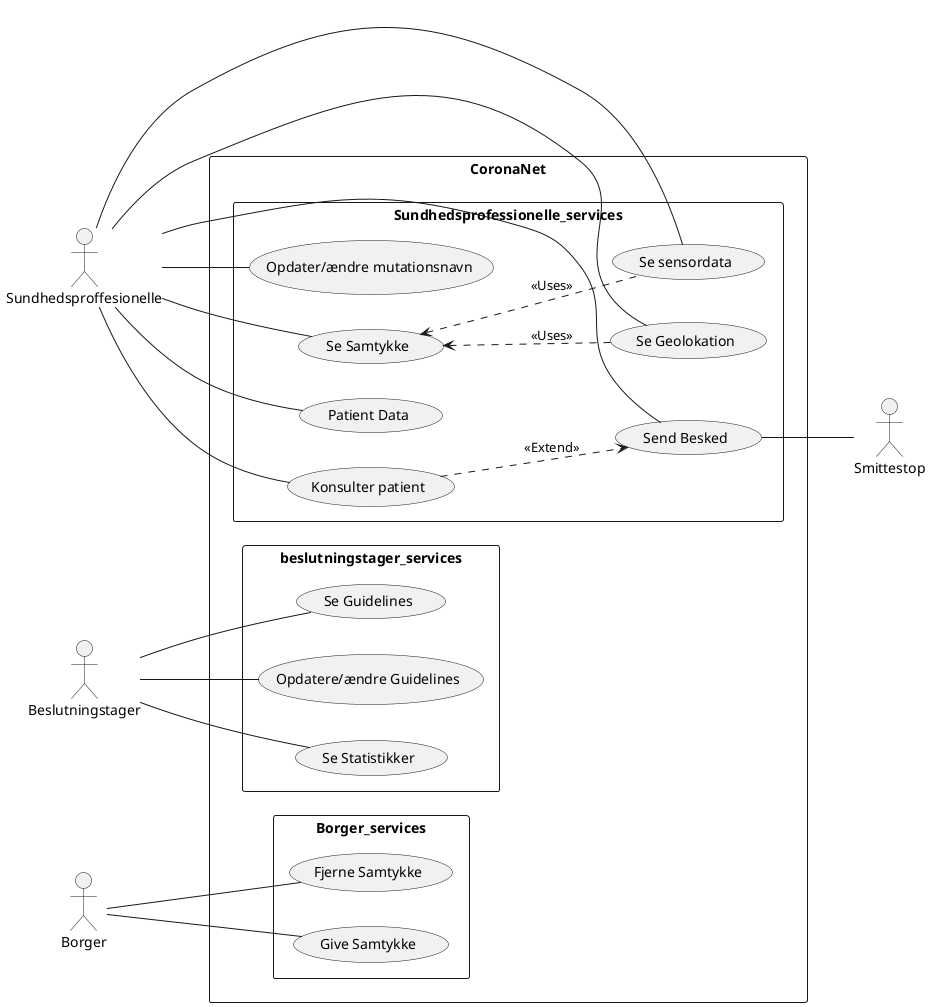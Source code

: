 @startuml
left to right direction
skinparam packageStyle rect
actor Sundhedsproffesionelle
actor Smittestop
actor Beslutningstager
actor Borger

rectangle CoronaNet {
    rectangle Sundhedsprofessionelle_services {
        Sundhedsproffesionelle --(Patient Data)
        Sundhedsproffesionelle -- (Konsulter patient)
        (Konsulter patient) .-> (Send Besked): <<Extend>>
        Sundhedsproffesionelle --(Opdater/ændre mutationsnavn)
        Sundhedsproffesionelle --(Se Samtykke)
        (Se Samtykke) <-. (Se sensordata): <<Uses>>
        Sundhedsproffesionelle --(Se sensordata)
        (Se Samtykke) <-.(Se Geolokation): <<Uses>>
        Sundhedsproffesionelle -- (Se Geolokation)
        Sundhedsproffesionelle -- (Send Besked)
    }
    rectangle beslutningstager_services {
    Beslutningstager -- (Se Guidelines)
    Beslutningstager -- (Opdatere/ændre Guidelines)
    Beslutningstager -- (Se Statistikker)
    }
    rectangle Borger_services{
    Borger -- (Fjerne Samtykke)
    Borger -- (Give Samtykke)


    }
}

Smittestop -up- (Send Besked)


@enduml

